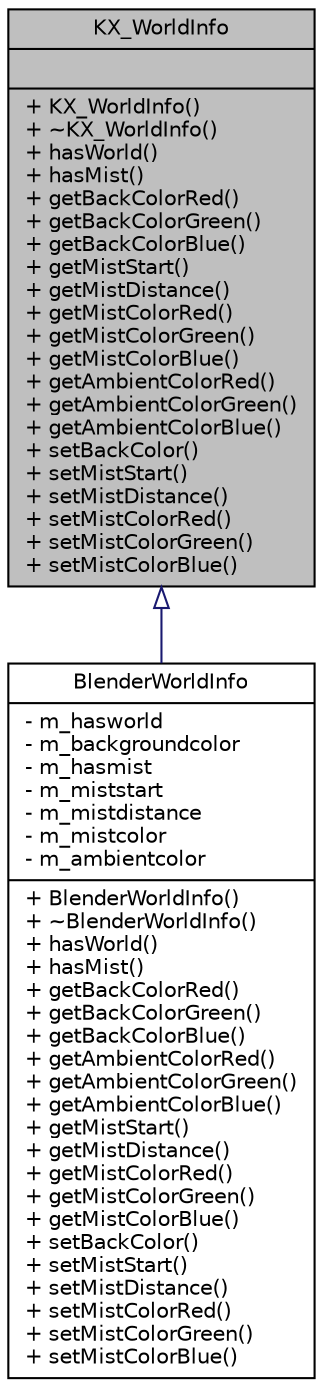 digraph G
{
  edge [fontname="Helvetica",fontsize="10",labelfontname="Helvetica",labelfontsize="10"];
  node [fontname="Helvetica",fontsize="10",shape=record];
  Node1 [label="{KX_WorldInfo\n||+ KX_WorldInfo()\l+ ~KX_WorldInfo()\l+ hasWorld()\l+ hasMist()\l+ getBackColorRed()\l+ getBackColorGreen()\l+ getBackColorBlue()\l+ getMistStart()\l+ getMistDistance()\l+ getMistColorRed()\l+ getMistColorGreen()\l+ getMistColorBlue()\l+ getAmbientColorRed()\l+ getAmbientColorGreen()\l+ getAmbientColorBlue()\l+ setBackColor()\l+ setMistStart()\l+ setMistDistance()\l+ setMistColorRed()\l+ setMistColorGreen()\l+ setMistColorBlue()\l}",height=0.2,width=0.4,color="black", fillcolor="grey75", style="filled" fontcolor="black"];
  Node1 -> Node2 [dir=back,color="midnightblue",fontsize="10",style="solid",arrowtail="empty",fontname="Helvetica"];
  Node2 [label="{BlenderWorldInfo\n|- m_hasworld\l- m_backgroundcolor\l- m_hasmist\l- m_miststart\l- m_mistdistance\l- m_mistcolor\l- m_ambientcolor\l|+ BlenderWorldInfo()\l+ ~BlenderWorldInfo()\l+ hasWorld()\l+ hasMist()\l+ getBackColorRed()\l+ getBackColorGreen()\l+ getBackColorBlue()\l+ getAmbientColorRed()\l+ getAmbientColorGreen()\l+ getAmbientColorBlue()\l+ getMistStart()\l+ getMistDistance()\l+ getMistColorRed()\l+ getMistColorGreen()\l+ getMistColorBlue()\l+ setBackColor()\l+ setMistStart()\l+ setMistDistance()\l+ setMistColorRed()\l+ setMistColorGreen()\l+ setMistColorBlue()\l}",height=0.2,width=0.4,color="black", fillcolor="white", style="filled",URL="$df/dfc/classBlenderWorldInfo.html"];
}
